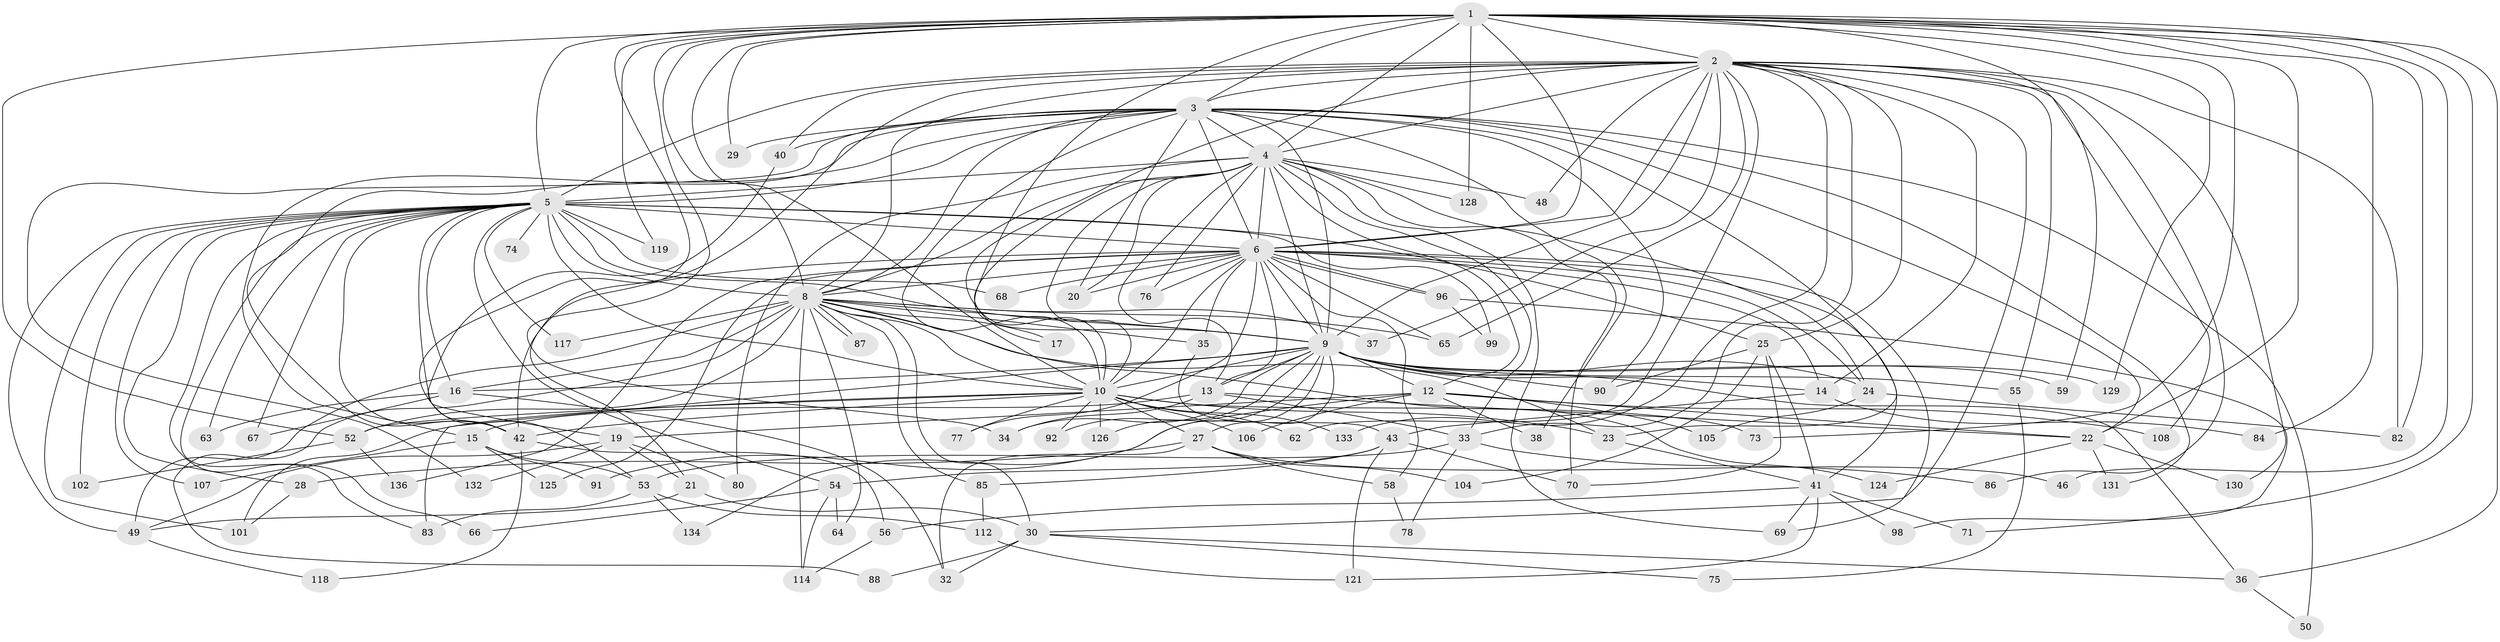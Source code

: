 // original degree distribution, {26: 0.014598540145985401, 23: 0.0072992700729927005, 22: 0.0072992700729927005, 17: 0.0072992700729927005, 20: 0.0072992700729927005, 24: 0.014598540145985401, 19: 0.0072992700729927005, 18: 0.0072992700729927005, 7: 0.029197080291970802, 9: 0.0072992700729927005, 6: 0.06569343065693431, 5: 0.051094890510948905, 2: 0.5255474452554745, 3: 0.19708029197080293, 4: 0.051094890510948905}
// Generated by graph-tools (version 1.1) at 2025/11/02/27/25 16:11:05]
// undirected, 102 vertices, 251 edges
graph export_dot {
graph [start="1"]
  node [color=gray90,style=filled];
  1 [super="+79"];
  2 [super="+51"];
  3 [super="+57"];
  4 [super="+11"];
  5 [super="+7"];
  6 [super="+18"];
  8 [super="+94"];
  9 [super="+47"];
  10 [super="+44"];
  12 [super="+120"];
  13 [super="+31"];
  14;
  15;
  16 [super="+122"];
  17;
  19 [super="+26"];
  20 [super="+89"];
  21;
  22 [super="+110"];
  23 [super="+116"];
  24 [super="+81"];
  25;
  27;
  28;
  29;
  30 [super="+72"];
  32 [super="+103"];
  33;
  34;
  35;
  36 [super="+39"];
  37;
  38;
  40 [super="+45"];
  41 [super="+95"];
  42 [super="+93"];
  43 [super="+113"];
  46;
  48;
  49 [super="+61"];
  50;
  52 [super="+60"];
  53 [super="+135"];
  54;
  55;
  56;
  58;
  59;
  62;
  63;
  64;
  65 [super="+123"];
  66;
  67;
  68;
  69 [super="+115"];
  70;
  71;
  73;
  74;
  75;
  76;
  77;
  78;
  80;
  82 [super="+97"];
  83 [super="+109"];
  84;
  85;
  86;
  87;
  88;
  90 [super="+100"];
  91;
  92;
  96;
  98;
  99;
  101 [super="+111"];
  102;
  104;
  105;
  106;
  107;
  108;
  112 [super="+127"];
  114 [super="+137"];
  117;
  118;
  119;
  121;
  124;
  125;
  126;
  128;
  129;
  130;
  131;
  132;
  133;
  134;
  136;
  1 -- 2;
  1 -- 3;
  1 -- 4;
  1 -- 5 [weight=2];
  1 -- 6;
  1 -- 8;
  1 -- 9;
  1 -- 10;
  1 -- 22;
  1 -- 29;
  1 -- 34;
  1 -- 36;
  1 -- 46;
  1 -- 52;
  1 -- 59;
  1 -- 71;
  1 -- 73;
  1 -- 82;
  1 -- 84;
  1 -- 119;
  1 -- 128;
  1 -- 129;
  1 -- 53;
  2 -- 3 [weight=2];
  2 -- 4;
  2 -- 5 [weight=2];
  2 -- 6;
  2 -- 8;
  2 -- 9;
  2 -- 10;
  2 -- 14;
  2 -- 21;
  2 -- 25;
  2 -- 30;
  2 -- 37;
  2 -- 40;
  2 -- 48;
  2 -- 55;
  2 -- 65;
  2 -- 82;
  2 -- 108;
  2 -- 133;
  2 -- 33;
  2 -- 130;
  2 -- 86;
  2 -- 62;
  3 -- 4;
  3 -- 5 [weight=2];
  3 -- 6;
  3 -- 8;
  3 -- 9;
  3 -- 10;
  3 -- 15;
  3 -- 20;
  3 -- 22;
  3 -- 29;
  3 -- 38;
  3 -- 40;
  3 -- 42;
  3 -- 50;
  3 -- 131;
  3 -- 132;
  3 -- 23;
  3 -- 90;
  4 -- 5 [weight=2];
  4 -- 6 [weight=2];
  4 -- 8;
  4 -- 9;
  4 -- 10;
  4 -- 20;
  4 -- 24;
  4 -- 33;
  4 -- 48;
  4 -- 70;
  4 -- 80;
  4 -- 128;
  4 -- 17;
  4 -- 12;
  4 -- 13;
  4 -- 76;
  4 -- 69;
  5 -- 6 [weight=2];
  5 -- 8 [weight=2];
  5 -- 9 [weight=2];
  5 -- 10 [weight=2];
  5 -- 19 [weight=2];
  5 -- 25;
  5 -- 42;
  5 -- 54;
  5 -- 66;
  5 -- 67;
  5 -- 68;
  5 -- 74 [weight=2];
  5 -- 99;
  5 -- 102;
  5 -- 16;
  5 -- 83;
  5 -- 28;
  5 -- 107;
  5 -- 117;
  5 -- 119;
  5 -- 63;
  5 -- 49;
  5 -- 101;
  6 -- 8;
  6 -- 9;
  6 -- 10;
  6 -- 13;
  6 -- 24;
  6 -- 35;
  6 -- 58;
  6 -- 65;
  6 -- 68;
  6 -- 69;
  6 -- 76;
  6 -- 77;
  6 -- 96;
  6 -- 96;
  6 -- 125;
  6 -- 136;
  6 -- 14;
  6 -- 42;
  6 -- 41;
  6 -- 20;
  8 -- 9;
  8 -- 10;
  8 -- 16;
  8 -- 17;
  8 -- 23;
  8 -- 30;
  8 -- 35;
  8 -- 37;
  8 -- 64;
  8 -- 85;
  8 -- 87;
  8 -- 87;
  8 -- 88;
  8 -- 114;
  8 -- 117;
  8 -- 124;
  8 -- 49;
  8 -- 52;
  8 -- 65;
  9 -- 10;
  9 -- 12;
  9 -- 14;
  9 -- 27;
  9 -- 55;
  9 -- 59;
  9 -- 90;
  9 -- 92;
  9 -- 129;
  9 -- 134;
  9 -- 36;
  9 -- 34;
  9 -- 126;
  9 -- 16;
  9 -- 83;
  9 -- 13;
  9 -- 24;
  10 -- 23;
  10 -- 27;
  10 -- 52;
  10 -- 62;
  10 -- 73;
  10 -- 77;
  10 -- 101;
  10 -- 106;
  10 -- 42;
  10 -- 133;
  10 -- 92;
  10 -- 126;
  12 -- 19;
  12 -- 38;
  12 -- 91;
  12 -- 105;
  12 -- 106;
  12 -- 108;
  12 -- 22;
  13 -- 15;
  13 -- 33;
  13 -- 34;
  13 -- 22;
  14 -- 43;
  14 -- 84;
  15 -- 53;
  15 -- 91;
  15 -- 107;
  15 -- 125;
  16 -- 32;
  16 -- 63;
  16 -- 67;
  19 -- 21;
  19 -- 80;
  19 -- 49;
  19 -- 132;
  21 -- 49;
  21 -- 30;
  22 -- 124;
  22 -- 131;
  22 -- 130;
  23 -- 41;
  24 -- 105;
  24 -- 82;
  25 -- 41;
  25 -- 70;
  25 -- 90;
  25 -- 104;
  27 -- 28;
  27 -- 32;
  27 -- 46;
  27 -- 58;
  27 -- 104;
  28 -- 101;
  30 -- 36;
  30 -- 75;
  30 -- 32;
  30 -- 88;
  33 -- 53;
  33 -- 78;
  33 -- 86;
  35 -- 43;
  36 -- 50;
  40 -- 42;
  41 -- 56;
  41 -- 69;
  41 -- 71;
  41 -- 98;
  41 -- 121;
  42 -- 56;
  42 -- 118;
  43 -- 54;
  43 -- 85;
  43 -- 121;
  43 -- 70;
  49 -- 118;
  52 -- 102;
  52 -- 136;
  53 -- 83;
  53 -- 112;
  53 -- 134;
  54 -- 64;
  54 -- 66;
  54 -- 114;
  55 -- 75;
  56 -- 114;
  58 -- 78;
  85 -- 112;
  96 -- 98;
  96 -- 99;
  112 -- 121;
}

